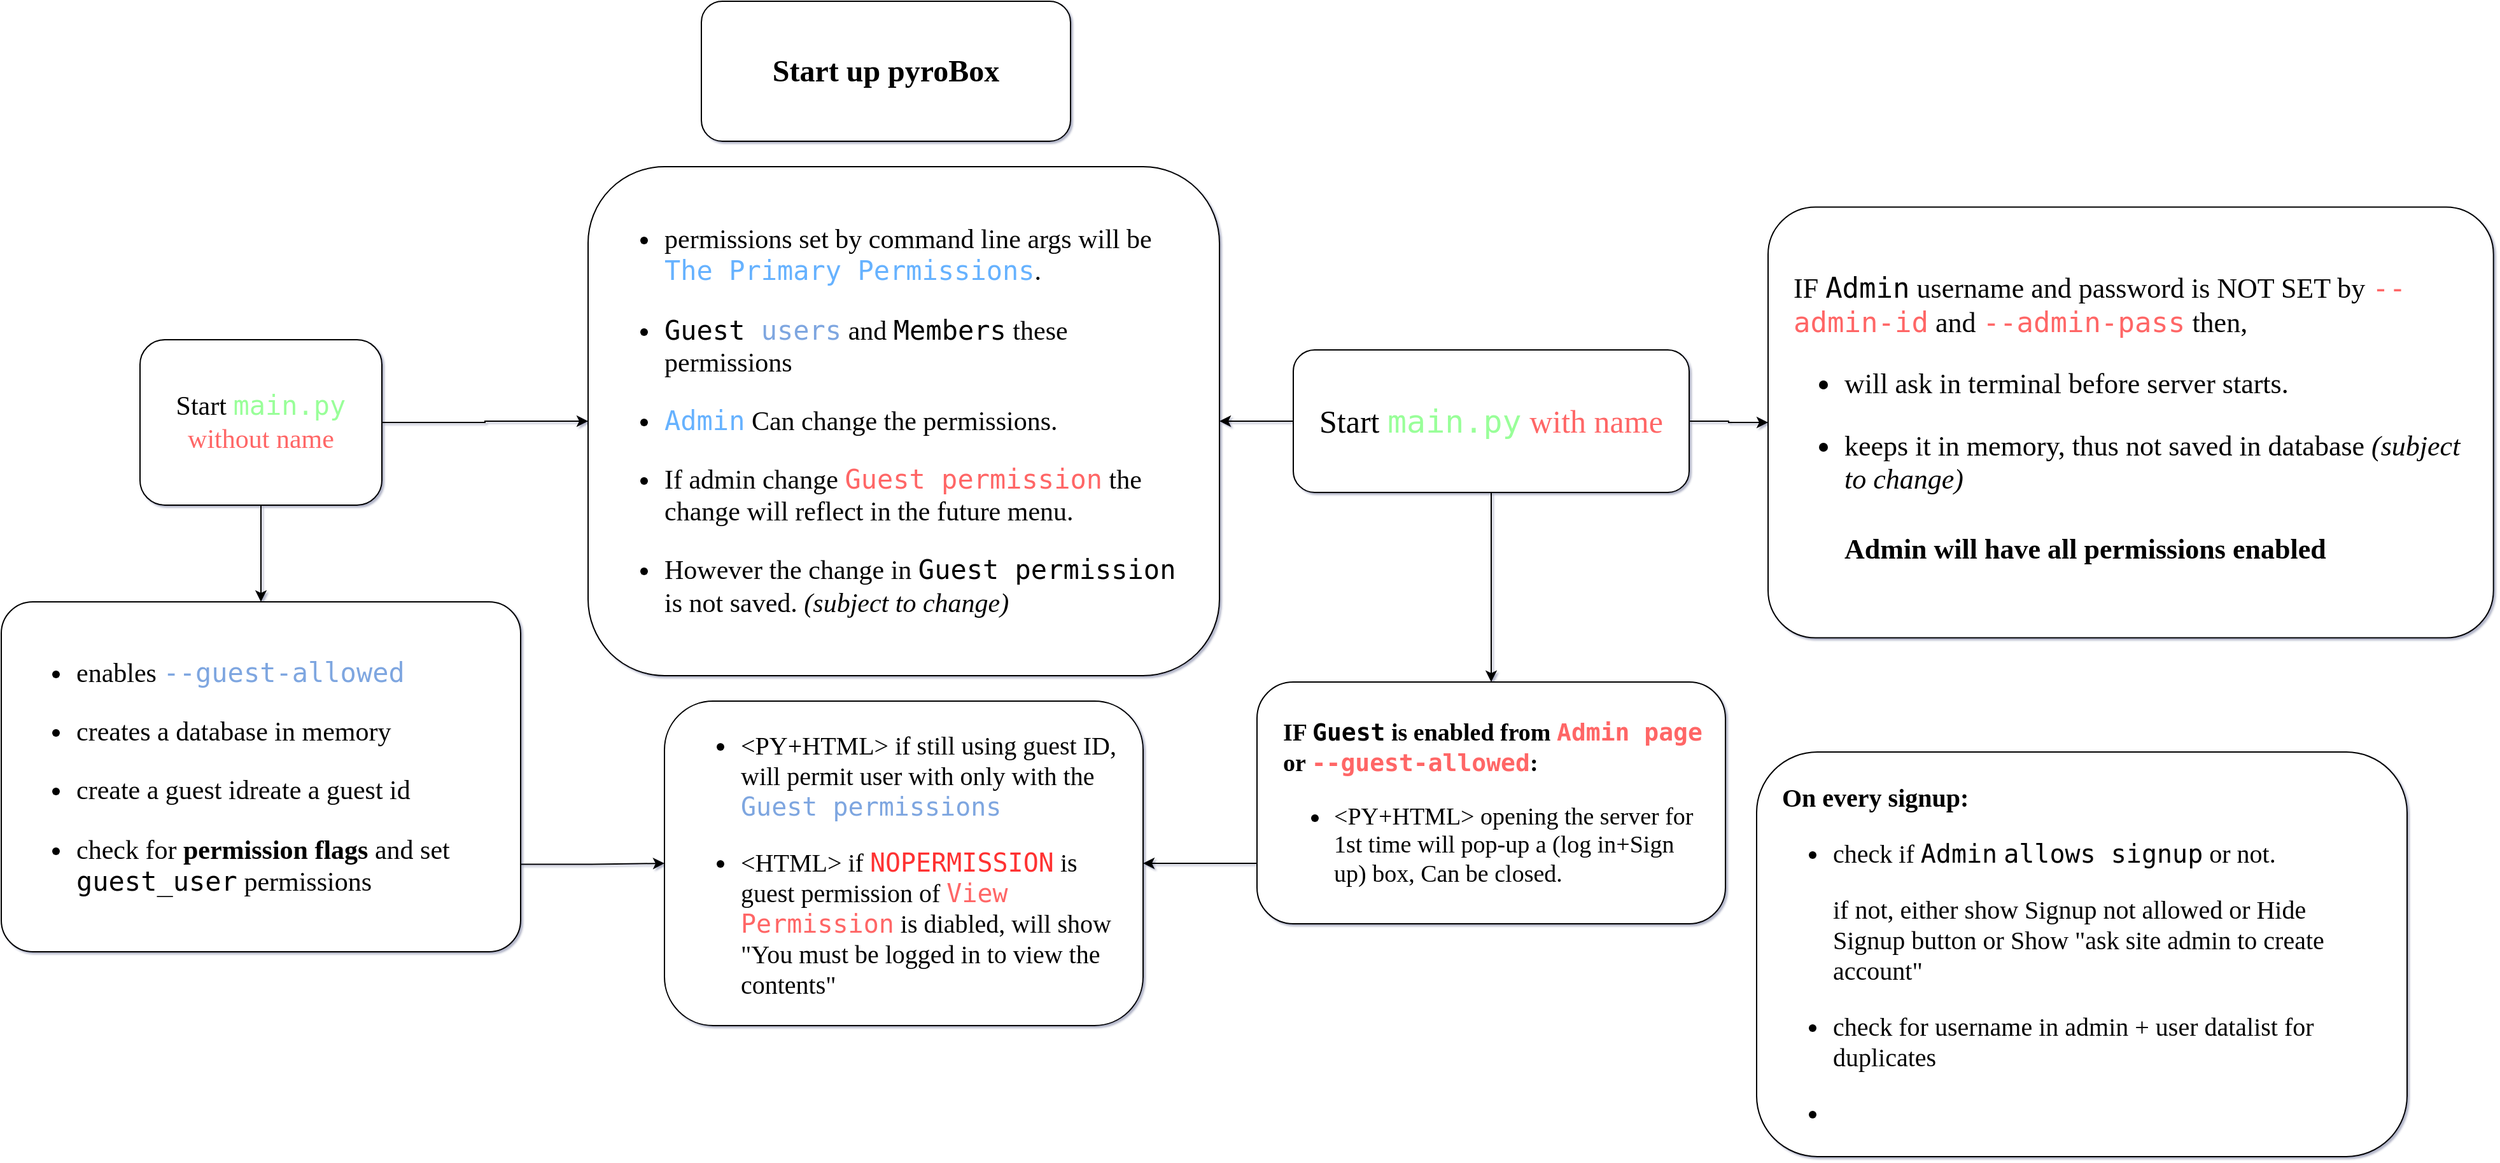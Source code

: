 <mxfile version="22.0.2" type="device">
  <diagram name="Page-1" id="iQWDSAbWx90p4zz4TPS3">
    <mxGraphModel dx="5690" dy="1393" grid="0" gridSize="10" guides="1" tooltips="1" connect="1" arrows="1" fold="1" page="1" pageScale="1" pageWidth="3300" pageHeight="4681" background="none" math="0" shadow="1">
      <root>
        <mxCell id="0" />
        <mxCell id="1" parent="0" />
        <mxCell id="diqE9pZAazFMbEwen73W-1" value="&lt;h1 data-pm-slice=&quot;1 1 []&quot;&gt;Start up pyroBox&lt;/h1&gt;" style="rounded=1;whiteSpace=wrap;html=1;spacing=20;align=center;fontFamily=Verdana;" vertex="1" parent="1">
          <mxGeometry x="410" y="60" width="290" height="110" as="geometry" />
        </mxCell>
        <mxCell id="diqE9pZAazFMbEwen73W-2" value="&lt;ul style=&quot;font-size: 21px;&quot; data-pm-slice=&quot;3 3 []&quot;&gt;&lt;li&gt;&lt;p&gt;permissions set by command line args will be &lt;code&gt;&lt;font color=&quot;#66b2ff&quot;&gt;The Primary Permissions&lt;/font&gt;&lt;/code&gt;.&lt;/p&gt;&lt;/li&gt;&lt;li&gt;&lt;p&gt;&lt;code&gt;Guest &lt;font color=&quot;#7ea6e0&quot;&gt;users&lt;/font&gt;&lt;/code&gt;&lt;font color=&quot;#7ea6e0&quot;&gt; &lt;/font&gt;and &lt;code&gt;Members&lt;/code&gt; these permissions&lt;/p&gt;&lt;/li&gt;&lt;li&gt;&lt;p&gt;&lt;font color=&quot;#66b2ff&quot;&gt;&lt;code&gt;Admin&lt;/code&gt; &lt;/font&gt;Can change the permissions. &lt;/p&gt;&lt;/li&gt;&lt;li&gt;&lt;p&gt;If admin change &lt;code&gt;&lt;font color=&quot;#ff6666&quot;&gt;Guest permission&lt;/font&gt;&lt;/code&gt; the change will reflect in the future menu.&lt;/p&gt;&lt;/li&gt;&lt;li&gt;&lt;p&gt;However the change in &lt;code&gt;Guest permission&lt;/code&gt; is not saved. &lt;em&gt;(subject to change)&lt;/em&gt;&lt;/p&gt;&lt;/li&gt;&lt;/ul&gt;" style="rounded=1;whiteSpace=wrap;html=1;align=left;spacing=20;fontFamily=Verdana;" vertex="1" parent="1">
          <mxGeometry x="321" y="190" width="496" height="400" as="geometry" />
        </mxCell>
        <mxCell id="diqE9pZAazFMbEwen73W-5" style="edgeStyle=orthogonalEdgeStyle;rounded=0;orthogonalLoop=1;jettySize=auto;html=1;spacing=20;fontFamily=Verdana;" edge="1" parent="1" source="diqE9pZAazFMbEwen73W-3" target="diqE9pZAazFMbEwen73W-4">
          <mxGeometry relative="1" as="geometry" />
        </mxCell>
        <mxCell id="diqE9pZAazFMbEwen73W-17" value="" style="edgeStyle=orthogonalEdgeStyle;rounded=0;orthogonalLoop=1;jettySize=auto;html=1;fontFamily=Verdana;spacing=20;" edge="1" parent="1" source="diqE9pZAazFMbEwen73W-3" target="diqE9pZAazFMbEwen73W-2">
          <mxGeometry relative="1" as="geometry" />
        </mxCell>
        <mxCell id="diqE9pZAazFMbEwen73W-3" value="&lt;p style=&quot;font-size: 21px;&quot; data-pm-slice=&quot;1 1 []&quot;&gt;Start &lt;code&gt;&lt;font color=&quot;#99ff99&quot;&gt;main.py&lt;/font&gt;&lt;/code&gt; &lt;font color=&quot;#ff6666&quot;&gt;without name&lt;/font&gt;&lt;/p&gt;" style="rounded=1;whiteSpace=wrap;html=1;spacing=20;fontFamily=Verdana;" vertex="1" parent="1">
          <mxGeometry x="-31" y="326" width="190" height="130" as="geometry" />
        </mxCell>
        <mxCell id="diqE9pZAazFMbEwen73W-20" style="edgeStyle=orthogonalEdgeStyle;rounded=0;orthogonalLoop=1;jettySize=auto;html=1;exitX=1;exitY=0.75;exitDx=0;exitDy=0;entryX=0;entryY=0.5;entryDx=0;entryDy=0;fontFamily=Verdana;spacing=20;" edge="1" parent="1" source="diqE9pZAazFMbEwen73W-4" target="diqE9pZAazFMbEwen73W-6">
          <mxGeometry relative="1" as="geometry" />
        </mxCell>
        <mxCell id="diqE9pZAazFMbEwen73W-4" value="&lt;ul style=&quot;font-size: 21px;&quot; data-pm-slice=&quot;3 3 []&quot;&gt;&lt;li&gt;&lt;p style=&quot;text-align: left;&quot;&gt;enables &lt;code&gt;&lt;font color=&quot;#7ea6e0&quot;&gt;--guest-allowed&lt;/font&gt;&lt;/code&gt;&lt;/p&gt;&lt;/li&gt;&lt;li&gt;&lt;p style=&quot;text-align: left;&quot;&gt;creates a database in memory&lt;/p&gt;&lt;/li&gt;&lt;li&gt;&lt;p style=&quot;text-align: left;&quot;&gt;create a guest idreate a guest id&lt;/p&gt;&lt;/li&gt;&lt;li&gt;&lt;p style=&quot;text-align: left;&quot;&gt;check for &lt;strong&gt;permission flags&lt;/strong&gt; and set &lt;code&gt;guest_user&lt;/code&gt; permissions&lt;/p&gt;&lt;p&gt;&lt;/p&gt;&lt;/li&gt;&lt;/ul&gt;" style="rounded=1;whiteSpace=wrap;html=1;arcSize=9;spacing=20;fontFamily=Verdana;" vertex="1" parent="1">
          <mxGeometry x="-140" y="532" width="408" height="275" as="geometry" />
        </mxCell>
        <mxCell id="diqE9pZAazFMbEwen73W-6" value="&lt;ul style=&quot;font-size: 20px;&quot; data-pm-slice=&quot;3 3 []&quot;&gt;&lt;li&gt;&lt;p&gt;&amp;lt;PY+HTML&amp;gt; if still using guest ID, will permit user with only with the &lt;code&gt;&lt;font color=&quot;#7ea6e0&quot;&gt;Guest permissions&lt;/font&gt;&lt;/code&gt;&lt;/p&gt;&lt;/li&gt;&lt;li&gt;&lt;p&gt;&amp;lt;HTML&amp;gt; if &lt;code&gt;&lt;font color=&quot;#ff3333&quot;&gt;NOPERMISSION&lt;/font&gt;&lt;/code&gt; is guest permission of &lt;code&gt;&lt;font color=&quot;#ff6666&quot;&gt;View Permission&lt;/font&gt;&lt;/code&gt; is diabled, will show &quot;You must be logged in to view the contents&quot;&lt;/p&gt;&lt;/li&gt;&lt;/ul&gt;" style="rounded=1;whiteSpace=wrap;html=1;align=left;spacing=20;fontFamily=Verdana;" vertex="1" parent="1">
          <mxGeometry x="381" y="610" width="376" height="255" as="geometry" />
        </mxCell>
        <mxCell id="diqE9pZAazFMbEwen73W-12" value="" style="edgeStyle=orthogonalEdgeStyle;rounded=0;orthogonalLoop=1;jettySize=auto;html=1;fontFamily=Verdana;spacing=20;" edge="1" parent="1" source="diqE9pZAazFMbEwen73W-7" target="diqE9pZAazFMbEwen73W-2">
          <mxGeometry relative="1" as="geometry" />
        </mxCell>
        <mxCell id="diqE9pZAazFMbEwen73W-13" value="" style="edgeStyle=orthogonalEdgeStyle;rounded=0;orthogonalLoop=1;jettySize=auto;html=1;fontFamily=Verdana;spacing=20;" edge="1" parent="1" source="diqE9pZAazFMbEwen73W-7" target="diqE9pZAazFMbEwen73W-8">
          <mxGeometry relative="1" as="geometry" />
        </mxCell>
        <mxCell id="diqE9pZAazFMbEwen73W-16" style="edgeStyle=orthogonalEdgeStyle;rounded=0;orthogonalLoop=1;jettySize=auto;html=1;exitX=0.5;exitY=1;exitDx=0;exitDy=0;fontFamily=Verdana;spacing=20;" edge="1" parent="1" source="diqE9pZAazFMbEwen73W-7" target="diqE9pZAazFMbEwen73W-9">
          <mxGeometry relative="1" as="geometry" />
        </mxCell>
        <mxCell id="diqE9pZAazFMbEwen73W-7" value="&lt;p style=&quot;font-size: 25px;&quot; data-pm-slice=&quot;1 1 []&quot;&gt;Start &lt;code&gt;&lt;font color=&quot;#99ff99&quot;&gt;main.py&lt;/font&gt;&lt;/code&gt; &lt;font color=&quot;#ff6666&quot;&gt;with name&lt;/font&gt;&lt;/p&gt;" style="rounded=1;whiteSpace=wrap;html=1;spacing=20;fontFamily=Verdana;" vertex="1" parent="1">
          <mxGeometry x="875" y="334" width="311" height="112" as="geometry" />
        </mxCell>
        <mxCell id="diqE9pZAazFMbEwen73W-8" value="&lt;p style=&quot;font-size: 22px;&quot; data-pm-slice=&quot;1 3 []&quot;&gt;&lt;font style=&quot;font-size: 22px;&quot;&gt;IF &lt;code style=&quot;&quot;&gt;Admin&lt;/code&gt; username and password is NOT SET by &lt;code style=&quot;&quot;&gt;&lt;font color=&quot;#ff6666&quot;&gt;--admin-id&lt;/font&gt;&lt;/code&gt; and &lt;code style=&quot;&quot;&gt;&lt;font color=&quot;#ff6666&quot;&gt;--admin-pass&lt;/font&gt;&lt;/code&gt; then,&lt;/font&gt;&lt;/p&gt;&lt;ul style=&quot;font-size: 22px;&quot;&gt;&lt;li style=&quot;&quot;&gt;&lt;p&gt;&lt;font style=&quot;font-size: 22px;&quot;&gt;will ask in terminal before server starts.&lt;/font&gt;&lt;/p&gt;&lt;/li&gt;&lt;li style=&quot;&quot;&gt;&lt;p style=&quot;&quot;&gt;&lt;font style=&quot;font-size: 22px;&quot;&gt;keeps it in memory, thus not saved in database &lt;em&gt;(subject to change)&lt;/em&gt;&lt;/font&gt;&lt;/p&gt;&lt;h3 style=&quot;&quot;&gt;&lt;font style=&quot;font-size: 22px;&quot;&gt;Admin will have all permissions enabled&lt;/font&gt;&lt;/h3&gt;&lt;/li&gt;&lt;/ul&gt;" style="rounded=1;whiteSpace=wrap;html=1;align=left;arcSize=11;perimeterSpacing=0;spacing=20;fontFamily=Verdana;" vertex="1" parent="1">
          <mxGeometry x="1248" y="221.75" width="569.87" height="338.5" as="geometry" />
        </mxCell>
        <mxCell id="diqE9pZAazFMbEwen73W-21" style="edgeStyle=orthogonalEdgeStyle;rounded=0;orthogonalLoop=1;jettySize=auto;html=1;exitX=0;exitY=0.75;exitDx=0;exitDy=0;entryX=1;entryY=0.5;entryDx=0;entryDy=0;fontFamily=Verdana;spacing=20;" edge="1" parent="1" source="diqE9pZAazFMbEwen73W-9" target="diqE9pZAazFMbEwen73W-6">
          <mxGeometry relative="1" as="geometry" />
        </mxCell>
        <mxCell id="diqE9pZAazFMbEwen73W-9" value="&lt;h3 data-pm-slice=&quot;1 3 []&quot; style=&quot;font-size: 19px;&quot;&gt;IF &lt;code style=&quot;font-size: 19px;&quot;&gt;Guest&lt;/code&gt; is enabled from&lt;font color=&quot;#ff6666&quot;&gt; &lt;code style=&quot;font-size: 19px;&quot;&gt;Admin page&lt;/code&gt;&lt;/font&gt; or &lt;code style=&quot;font-size: 19px;&quot;&gt;&lt;font color=&quot;#ff6666&quot;&gt;--guest-allowed&lt;/font&gt;&lt;/code&gt;:&lt;/h3&gt;&lt;ul style=&quot;font-size: 19px;&quot;&gt;&lt;li style=&quot;font-size: 19px;&quot;&gt;&lt;p style=&quot;font-size: 19px;&quot;&gt;&amp;lt;PY+HTML&amp;gt; opening the server for 1st time will pop-up a (log in+Sign up) box, Can be closed.&lt;/p&gt;&lt;/li&gt;&lt;/ul&gt;" style="rounded=1;html=1;fontSize=19;align=left;whiteSpace=wrap;spacingTop=0;spacing=20;fontFamily=Verdana;" vertex="1" parent="1">
          <mxGeometry x="846.5" y="595" width="368" height="190" as="geometry" />
        </mxCell>
        <mxCell id="diqE9pZAazFMbEwen73W-10" value="&lt;h3 style=&quot;font-size: 20px;&quot; data-pm-slice=&quot;1 3 []&quot;&gt;&lt;font style=&quot;font-size: 20px;&quot;&gt;On every signup:&lt;/font&gt;&lt;/h3&gt;&lt;ul style=&quot;font-size: 20px;&quot;&gt;&lt;li style=&quot;&quot;&gt;&lt;p&gt;&lt;font style=&quot;font-size: 20px;&quot;&gt;check if &lt;code&gt;Admin&lt;/code&gt; &lt;code&gt;allows signup&lt;/code&gt; or not.&lt;/font&gt;&lt;/p&gt;&lt;p&gt;&lt;font style=&quot;font-size: 20px;&quot;&gt;if not, either show Signup not allowed or Hide Signup button or Show &quot;ask site admin to create account&quot;&lt;/font&gt;&lt;/p&gt;&lt;/li&gt;&lt;li style=&quot;&quot;&gt;&lt;p&gt;&lt;font style=&quot;font-size: 20px;&quot;&gt;check for username in admin + user datalist for duplicates&lt;/font&gt;&lt;/p&gt;&lt;/li&gt;&lt;li&gt;&lt;p&gt;&lt;/p&gt;&lt;/li&gt;&lt;/ul&gt;" style="rounded=1;whiteSpace=wrap;html=1;spacing=20;align=left;fontFamily=Verdana;" vertex="1" parent="1">
          <mxGeometry x="1239" y="650" width="511" height="318" as="geometry" />
        </mxCell>
      </root>
    </mxGraphModel>
  </diagram>
</mxfile>
